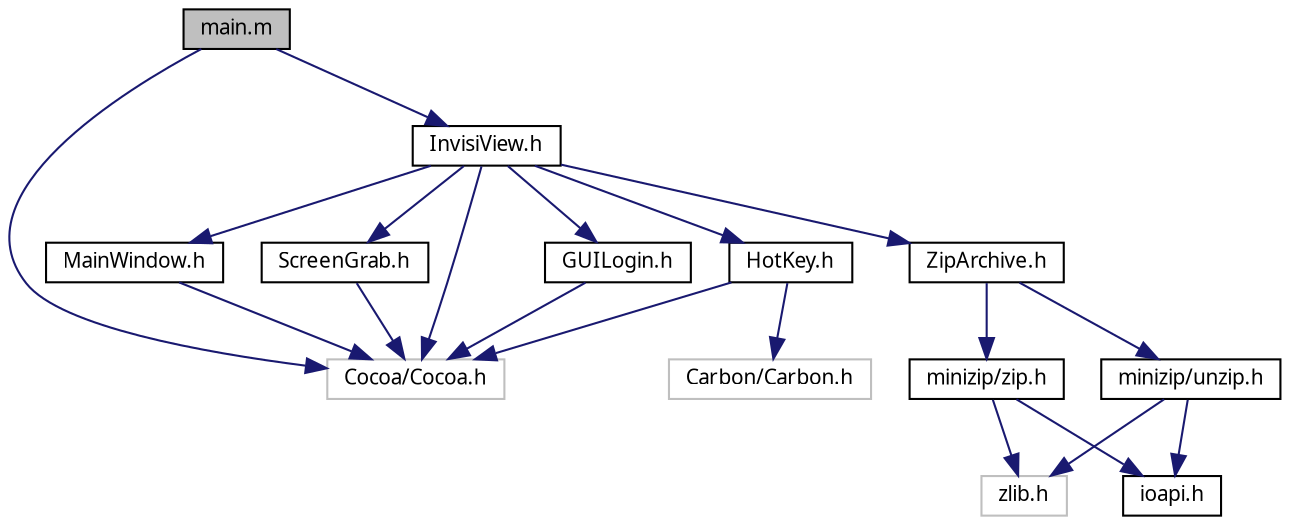 digraph G
{
  edge [fontname="FreeSans.ttf",fontsize="10",labelfontname="FreeSans.ttf",labelfontsize="10"];
  node [fontname="FreeSans.ttf",fontsize="10",shape=record];
  Node1 [label="main.m",height=0.2,width=0.4,color="black", fillcolor="grey75", style="filled" fontcolor="black"];
  Node1 -> Node2 [color="midnightblue",fontsize="10",style="solid",fontname="FreeSans.ttf"];
  Node2 [label="Cocoa/Cocoa.h",height=0.2,width=0.4,color="grey75", fillcolor="white", style="filled"];
  Node1 -> Node3 [color="midnightblue",fontsize="10",style="solid",fontname="FreeSans.ttf"];
  Node3 [label="InvisiView.h",height=0.2,width=0.4,color="black", fillcolor="white", style="filled",URL="$_invisi_view_8h.html"];
  Node3 -> Node4 [color="midnightblue",fontsize="10",style="solid",fontname="FreeSans.ttf"];
  Node4 [label="GUILogin.h",height=0.2,width=0.4,color="black", fillcolor="white", style="filled",URL="$_g_u_i_login_8h.html"];
  Node4 -> Node2 [color="midnightblue",fontsize="10",style="solid",fontname="FreeSans.ttf"];
  Node3 -> Node5 [color="midnightblue",fontsize="10",style="solid",fontname="FreeSans.ttf"];
  Node5 [label="MainWindow.h",height=0.2,width=0.4,color="black", fillcolor="white", style="filled",URL="$_main_window_8h.html"];
  Node5 -> Node2 [color="midnightblue",fontsize="10",style="solid",fontname="FreeSans.ttf"];
  Node3 -> Node6 [color="midnightblue",fontsize="10",style="solid",fontname="FreeSans.ttf"];
  Node6 [label="HotKey.h",height=0.2,width=0.4,color="black", fillcolor="white", style="filled",URL="$_hot_key_8h.html"];
  Node6 -> Node2 [color="midnightblue",fontsize="10",style="solid",fontname="FreeSans.ttf"];
  Node6 -> Node7 [color="midnightblue",fontsize="10",style="solid",fontname="FreeSans.ttf"];
  Node7 [label="Carbon/Carbon.h",height=0.2,width=0.4,color="grey75", fillcolor="white", style="filled"];
  Node3 -> Node8 [color="midnightblue",fontsize="10",style="solid",fontname="FreeSans.ttf"];
  Node8 [label="ScreenGrab.h",height=0.2,width=0.4,color="black", fillcolor="white", style="filled",URL="$_screen_grab_8h.html"];
  Node8 -> Node2 [color="midnightblue",fontsize="10",style="solid",fontname="FreeSans.ttf"];
  Node3 -> Node9 [color="midnightblue",fontsize="10",style="solid",fontname="FreeSans.ttf"];
  Node9 [label="ZipArchive.h",height=0.2,width=0.4,color="black", fillcolor="white", style="filled",URL="$_zip_archive_8h.html"];
  Node9 -> Node10 [color="midnightblue",fontsize="10",style="solid",fontname="FreeSans.ttf"];
  Node10 [label="minizip/zip.h",height=0.2,width=0.4,color="black", fillcolor="white", style="filled",URL="$zip_8h.html"];
  Node10 -> Node11 [color="midnightblue",fontsize="10",style="solid",fontname="FreeSans.ttf"];
  Node11 [label="zlib.h",height=0.2,width=0.4,color="grey75", fillcolor="white", style="filled"];
  Node10 -> Node12 [color="midnightblue",fontsize="10",style="solid",fontname="FreeSans.ttf"];
  Node12 [label="ioapi.h",height=0.2,width=0.4,color="black", fillcolor="white", style="filled",URL="$ioapi_8h.html"];
  Node9 -> Node13 [color="midnightblue",fontsize="10",style="solid",fontname="FreeSans.ttf"];
  Node13 [label="minizip/unzip.h",height=0.2,width=0.4,color="black", fillcolor="white", style="filled",URL="$unzip_8h.html"];
  Node13 -> Node11 [color="midnightblue",fontsize="10",style="solid",fontname="FreeSans.ttf"];
  Node13 -> Node12 [color="midnightblue",fontsize="10",style="solid",fontname="FreeSans.ttf"];
  Node3 -> Node2 [color="midnightblue",fontsize="10",style="solid",fontname="FreeSans.ttf"];
}
